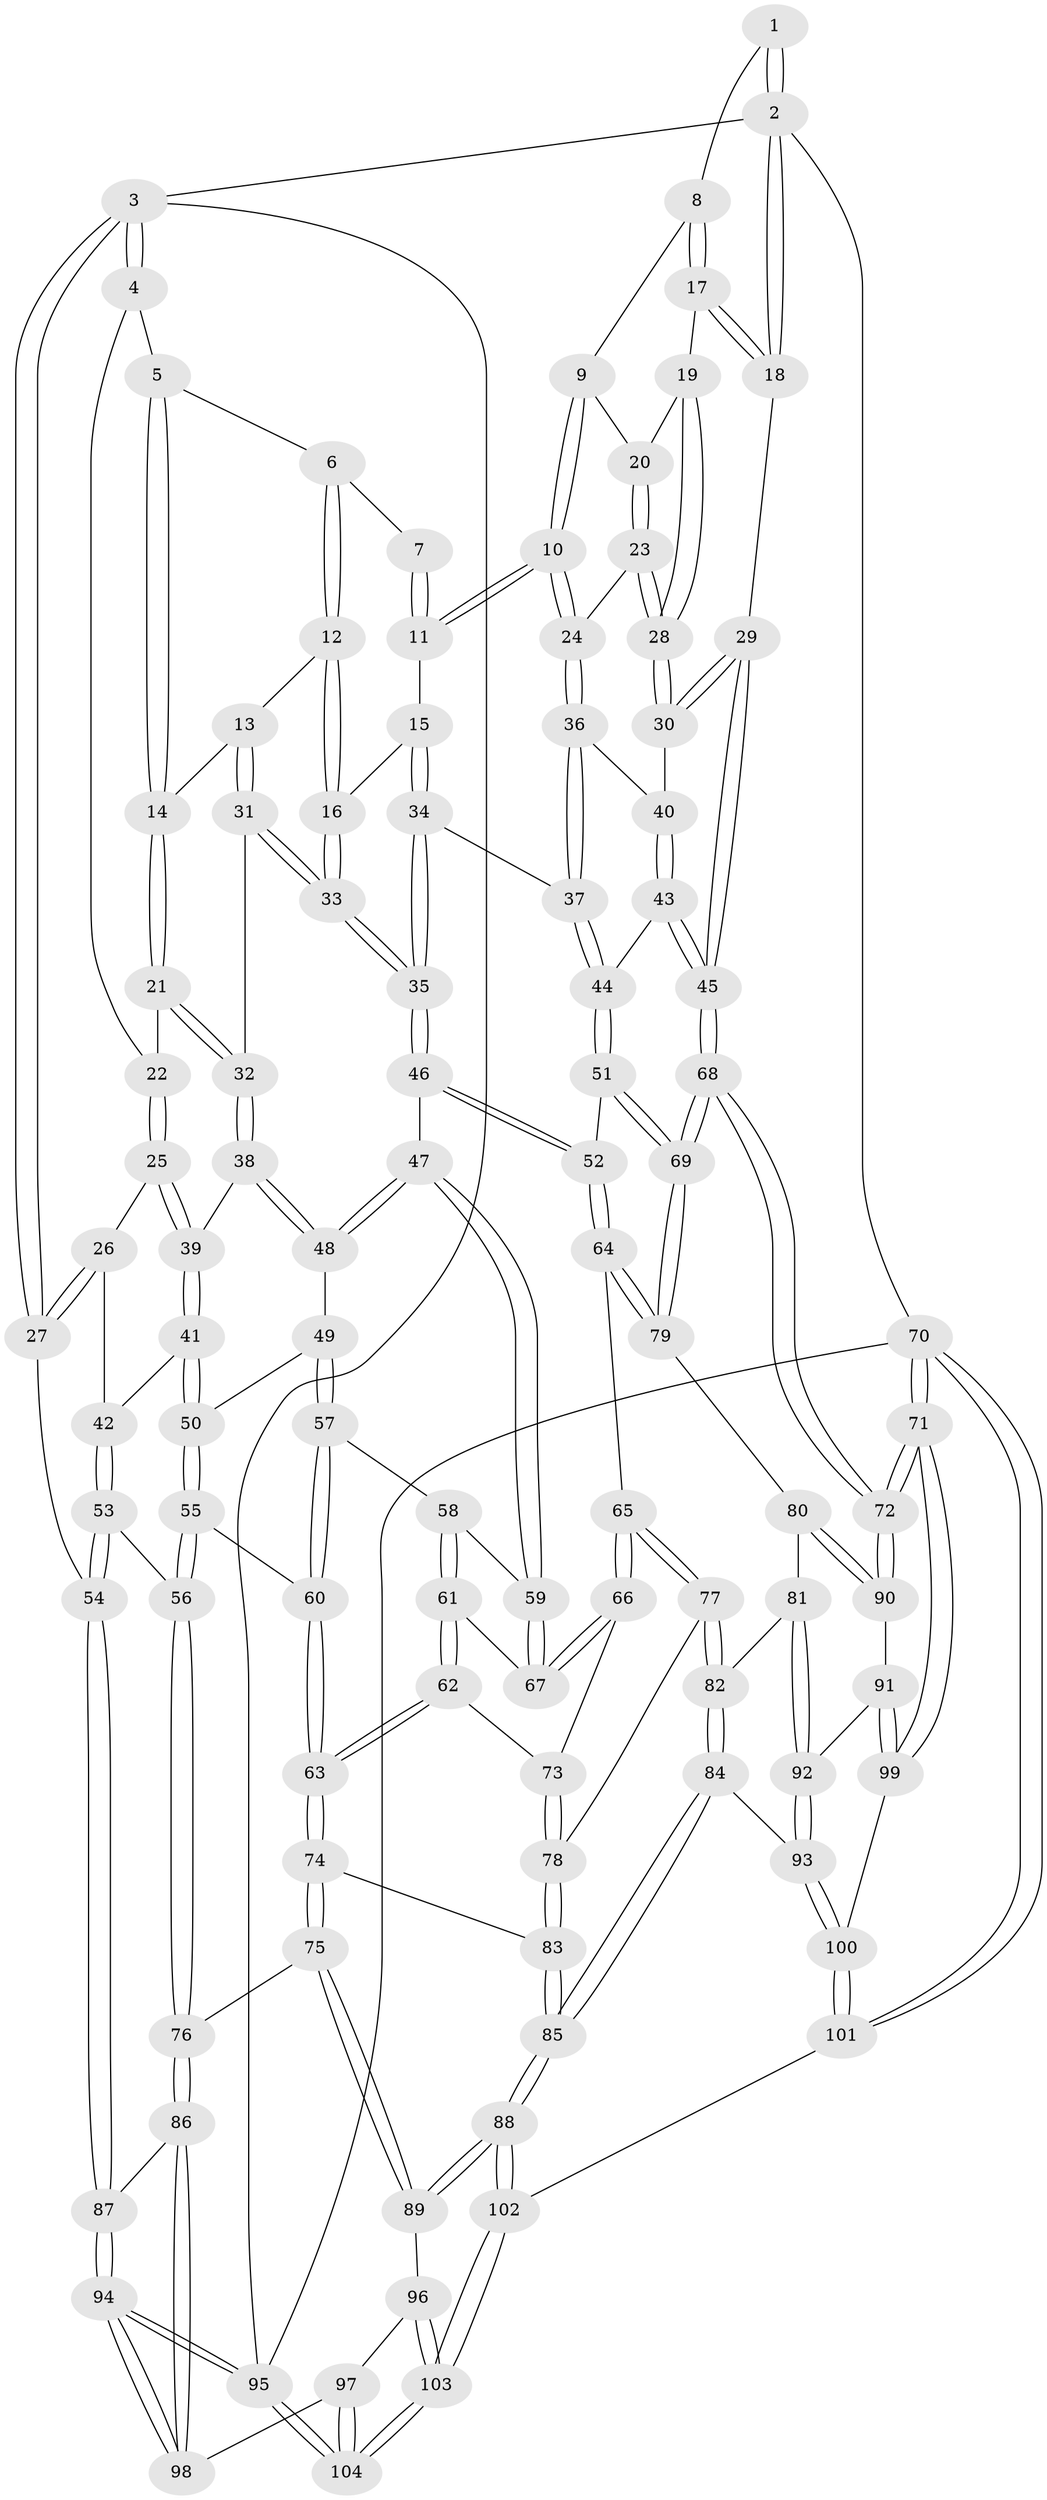 // Generated by graph-tools (version 1.1) at 2025/01/03/09/25 05:01:33]
// undirected, 104 vertices, 257 edges
graph export_dot {
graph [start="1"]
  node [color=gray90,style=filled];
  1 [pos="+0.8261442814623144+0"];
  2 [pos="+1+0"];
  3 [pos="+0+0"];
  4 [pos="+0.0835022448042196+0"];
  5 [pos="+0.48251812151945983+0"];
  6 [pos="+0.5724918596079981+0"];
  7 [pos="+0.688285001390665+0"];
  8 [pos="+0.8494917415888719+0"];
  9 [pos="+0.846377713302491+0"];
  10 [pos="+0.7345945081822225+0.12111444598929282"];
  11 [pos="+0.6990186845838245+0.1109692602934644"];
  12 [pos="+0.5532852011727459+0.05816213127014995"];
  13 [pos="+0.49908964254524396+0.09283965544153627"];
  14 [pos="+0.41543403503581333+0.05055028054126611"];
  15 [pos="+0.6801977597592322+0.11712889913930248"];
  16 [pos="+0.63738333152547+0.11967013655025509"];
  17 [pos="+0.9572265829627489+0.04471021524373385"];
  18 [pos="+1+0.14269245922789583"];
  19 [pos="+0.9098106952331081+0.07701241515049861"];
  20 [pos="+0.8661910051588126+0.04638962823167894"];
  21 [pos="+0.2902912433226721+0.09980598078232722"];
  22 [pos="+0.09664077295518786+0"];
  23 [pos="+0.8338789163982591+0.13901226433529773"];
  24 [pos="+0.7679750763088511+0.14984854022785085"];
  25 [pos="+0.08270478249246639+0.15107787090914748"];
  26 [pos="+0.02938595850597085+0.19465981525610843"];
  27 [pos="+0+0.18546159977097515"];
  28 [pos="+0.9565678727751215+0.1930025387864365"];
  29 [pos="+1+0.23434557334071254"];
  30 [pos="+0.9580641133199765+0.194169187434942"];
  31 [pos="+0.48231345382013197+0.15063377022504082"];
  32 [pos="+0.28676108014005036+0.17814735972737403"];
  33 [pos="+0.5420424462308205+0.28211158617257337"];
  34 [pos="+0.6721930640092356+0.2880922268329362"];
  35 [pos="+0.5410088876814916+0.3335771580182748"];
  36 [pos="+0.7705981795629779+0.2331033197984026"];
  37 [pos="+0.7323711584725218+0.28594919242709776"];
  38 [pos="+0.28143556165469014+0.1924837918471813"];
  39 [pos="+0.266275909664874+0.20009331854226795"];
  40 [pos="+0.8646235324297842+0.2604867931261763"];
  41 [pos="+0.17694172210400522+0.32371141424318434"];
  42 [pos="+0.09824523856723384+0.3296260484688461"];
  43 [pos="+0.8558716265491071+0.3495154316895626"];
  44 [pos="+0.8074508644027106+0.401447972435984"];
  45 [pos="+1+0.3182513012127781"];
  46 [pos="+0.5409445176534246+0.33368596483801016"];
  47 [pos="+0.5357428148371881+0.33571737027330123"];
  48 [pos="+0.30633632689728857+0.21934695535615967"];
  49 [pos="+0.33264479575758127+0.38413962235938043"];
  50 [pos="+0.2010581190444433+0.36989145075449853"];
  51 [pos="+0.8003712603979197+0.46450327468147123"];
  52 [pos="+0.6937829924671557+0.505554941308015"];
  53 [pos="+0+0.5409516790843023"];
  54 [pos="+0+0.5499708555412707"];
  55 [pos="+0.21439834648839456+0.5112811501632895"];
  56 [pos="+0.14625889659636868+0.5544921669132701"];
  57 [pos="+0.3466381415047011+0.4016141353502609"];
  58 [pos="+0.37351478782944875+0.3970108526071056"];
  59 [pos="+0.5333785164859814+0.3382702823837265"];
  60 [pos="+0.29839945907163185+0.5163742246094182"];
  61 [pos="+0.43410524297566505+0.5167722338890453"];
  62 [pos="+0.38402804183228706+0.5841430291180709"];
  63 [pos="+0.3829946632272089+0.5848042571740805"];
  64 [pos="+0.6826136480096971+0.5324544917981461"];
  65 [pos="+0.650639391034022+0.5512339762454409"];
  66 [pos="+0.5471090614310206+0.5460018037343393"];
  67 [pos="+0.4842939368382916+0.46826940565146097"];
  68 [pos="+1+0.6468646176826935"];
  69 [pos="+1+0.6208105761313361"];
  70 [pos="+1+1"];
  71 [pos="+1+1"];
  72 [pos="+1+0.7198475334221187"];
  73 [pos="+0.5027231489488218+0.5852262299004813"];
  74 [pos="+0.37884684219515913+0.6829738121451546"];
  75 [pos="+0.27128247409442996+0.7580552348812518"];
  76 [pos="+0.24068350886089404+0.7555434798204977"];
  77 [pos="+0.571870933840792+0.6618199508492326"];
  78 [pos="+0.5661562523987658+0.6612030365101922"];
  79 [pos="+0.7382743036185887+0.6737737711290486"];
  80 [pos="+0.717680581095293+0.7307872120851865"];
  81 [pos="+0.7131171215242813+0.7364183864307506"];
  82 [pos="+0.6217232584814993+0.7526654817643047"];
  83 [pos="+0.4237242660058537+0.7079818500675252"];
  84 [pos="+0.564019052800781+0.8326538334626078"];
  85 [pos="+0.5242641992417363+0.8586139670858147"];
  86 [pos="+0.15481857110683933+0.8035195202797025"];
  87 [pos="+0+0.6169142607296497"];
  88 [pos="+0.4858785307580707+0.9661291689243213"];
  89 [pos="+0.3408590329640472+0.8994354507442016"];
  90 [pos="+0.9277732161541564+0.7874370713111842"];
  91 [pos="+0.8852833283019181+0.8102661261941931"];
  92 [pos="+0.7327408384135616+0.7933687113508103"];
  93 [pos="+0.7445410204700486+0.8949934576759174"];
  94 [pos="+0+1"];
  95 [pos="+0+1"];
  96 [pos="+0.2969796100585951+0.9307451261048411"];
  97 [pos="+0.21371783796617097+0.9656505514795054"];
  98 [pos="+0.14160943950042068+0.8504534997155885"];
  99 [pos="+0.7543992813288256+0.9106442344133803"];
  100 [pos="+0.7541859916165308+0.9106667007563791"];
  101 [pos="+0.6062820363988726+1"];
  102 [pos="+0.5410841241567546+1"];
  103 [pos="+0.30510762777506273+1"];
  104 [pos="+0.08984539667942182+1"];
  1 -- 2;
  1 -- 2;
  1 -- 8;
  2 -- 3;
  2 -- 18;
  2 -- 18;
  2 -- 70;
  3 -- 4;
  3 -- 4;
  3 -- 27;
  3 -- 27;
  3 -- 95;
  4 -- 5;
  4 -- 22;
  5 -- 6;
  5 -- 14;
  5 -- 14;
  6 -- 7;
  6 -- 12;
  6 -- 12;
  7 -- 11;
  7 -- 11;
  8 -- 9;
  8 -- 17;
  8 -- 17;
  9 -- 10;
  9 -- 10;
  9 -- 20;
  10 -- 11;
  10 -- 11;
  10 -- 24;
  10 -- 24;
  11 -- 15;
  12 -- 13;
  12 -- 16;
  12 -- 16;
  13 -- 14;
  13 -- 31;
  13 -- 31;
  14 -- 21;
  14 -- 21;
  15 -- 16;
  15 -- 34;
  15 -- 34;
  16 -- 33;
  16 -- 33;
  17 -- 18;
  17 -- 18;
  17 -- 19;
  18 -- 29;
  19 -- 20;
  19 -- 28;
  19 -- 28;
  20 -- 23;
  20 -- 23;
  21 -- 22;
  21 -- 32;
  21 -- 32;
  22 -- 25;
  22 -- 25;
  23 -- 24;
  23 -- 28;
  23 -- 28;
  24 -- 36;
  24 -- 36;
  25 -- 26;
  25 -- 39;
  25 -- 39;
  26 -- 27;
  26 -- 27;
  26 -- 42;
  27 -- 54;
  28 -- 30;
  28 -- 30;
  29 -- 30;
  29 -- 30;
  29 -- 45;
  29 -- 45;
  30 -- 40;
  31 -- 32;
  31 -- 33;
  31 -- 33;
  32 -- 38;
  32 -- 38;
  33 -- 35;
  33 -- 35;
  34 -- 35;
  34 -- 35;
  34 -- 37;
  35 -- 46;
  35 -- 46;
  36 -- 37;
  36 -- 37;
  36 -- 40;
  37 -- 44;
  37 -- 44;
  38 -- 39;
  38 -- 48;
  38 -- 48;
  39 -- 41;
  39 -- 41;
  40 -- 43;
  40 -- 43;
  41 -- 42;
  41 -- 50;
  41 -- 50;
  42 -- 53;
  42 -- 53;
  43 -- 44;
  43 -- 45;
  43 -- 45;
  44 -- 51;
  44 -- 51;
  45 -- 68;
  45 -- 68;
  46 -- 47;
  46 -- 52;
  46 -- 52;
  47 -- 48;
  47 -- 48;
  47 -- 59;
  47 -- 59;
  48 -- 49;
  49 -- 50;
  49 -- 57;
  49 -- 57;
  50 -- 55;
  50 -- 55;
  51 -- 52;
  51 -- 69;
  51 -- 69;
  52 -- 64;
  52 -- 64;
  53 -- 54;
  53 -- 54;
  53 -- 56;
  54 -- 87;
  54 -- 87;
  55 -- 56;
  55 -- 56;
  55 -- 60;
  56 -- 76;
  56 -- 76;
  57 -- 58;
  57 -- 60;
  57 -- 60;
  58 -- 59;
  58 -- 61;
  58 -- 61;
  59 -- 67;
  59 -- 67;
  60 -- 63;
  60 -- 63;
  61 -- 62;
  61 -- 62;
  61 -- 67;
  62 -- 63;
  62 -- 63;
  62 -- 73;
  63 -- 74;
  63 -- 74;
  64 -- 65;
  64 -- 79;
  64 -- 79;
  65 -- 66;
  65 -- 66;
  65 -- 77;
  65 -- 77;
  66 -- 67;
  66 -- 67;
  66 -- 73;
  68 -- 69;
  68 -- 69;
  68 -- 72;
  68 -- 72;
  69 -- 79;
  69 -- 79;
  70 -- 71;
  70 -- 71;
  70 -- 101;
  70 -- 101;
  70 -- 95;
  71 -- 72;
  71 -- 72;
  71 -- 99;
  71 -- 99;
  72 -- 90;
  72 -- 90;
  73 -- 78;
  73 -- 78;
  74 -- 75;
  74 -- 75;
  74 -- 83;
  75 -- 76;
  75 -- 89;
  75 -- 89;
  76 -- 86;
  76 -- 86;
  77 -- 78;
  77 -- 82;
  77 -- 82;
  78 -- 83;
  78 -- 83;
  79 -- 80;
  80 -- 81;
  80 -- 90;
  80 -- 90;
  81 -- 82;
  81 -- 92;
  81 -- 92;
  82 -- 84;
  82 -- 84;
  83 -- 85;
  83 -- 85;
  84 -- 85;
  84 -- 85;
  84 -- 93;
  85 -- 88;
  85 -- 88;
  86 -- 87;
  86 -- 98;
  86 -- 98;
  87 -- 94;
  87 -- 94;
  88 -- 89;
  88 -- 89;
  88 -- 102;
  88 -- 102;
  89 -- 96;
  90 -- 91;
  91 -- 92;
  91 -- 99;
  91 -- 99;
  92 -- 93;
  92 -- 93;
  93 -- 100;
  93 -- 100;
  94 -- 95;
  94 -- 95;
  94 -- 98;
  94 -- 98;
  95 -- 104;
  95 -- 104;
  96 -- 97;
  96 -- 103;
  96 -- 103;
  97 -- 98;
  97 -- 104;
  97 -- 104;
  99 -- 100;
  100 -- 101;
  100 -- 101;
  101 -- 102;
  102 -- 103;
  102 -- 103;
  103 -- 104;
  103 -- 104;
}
